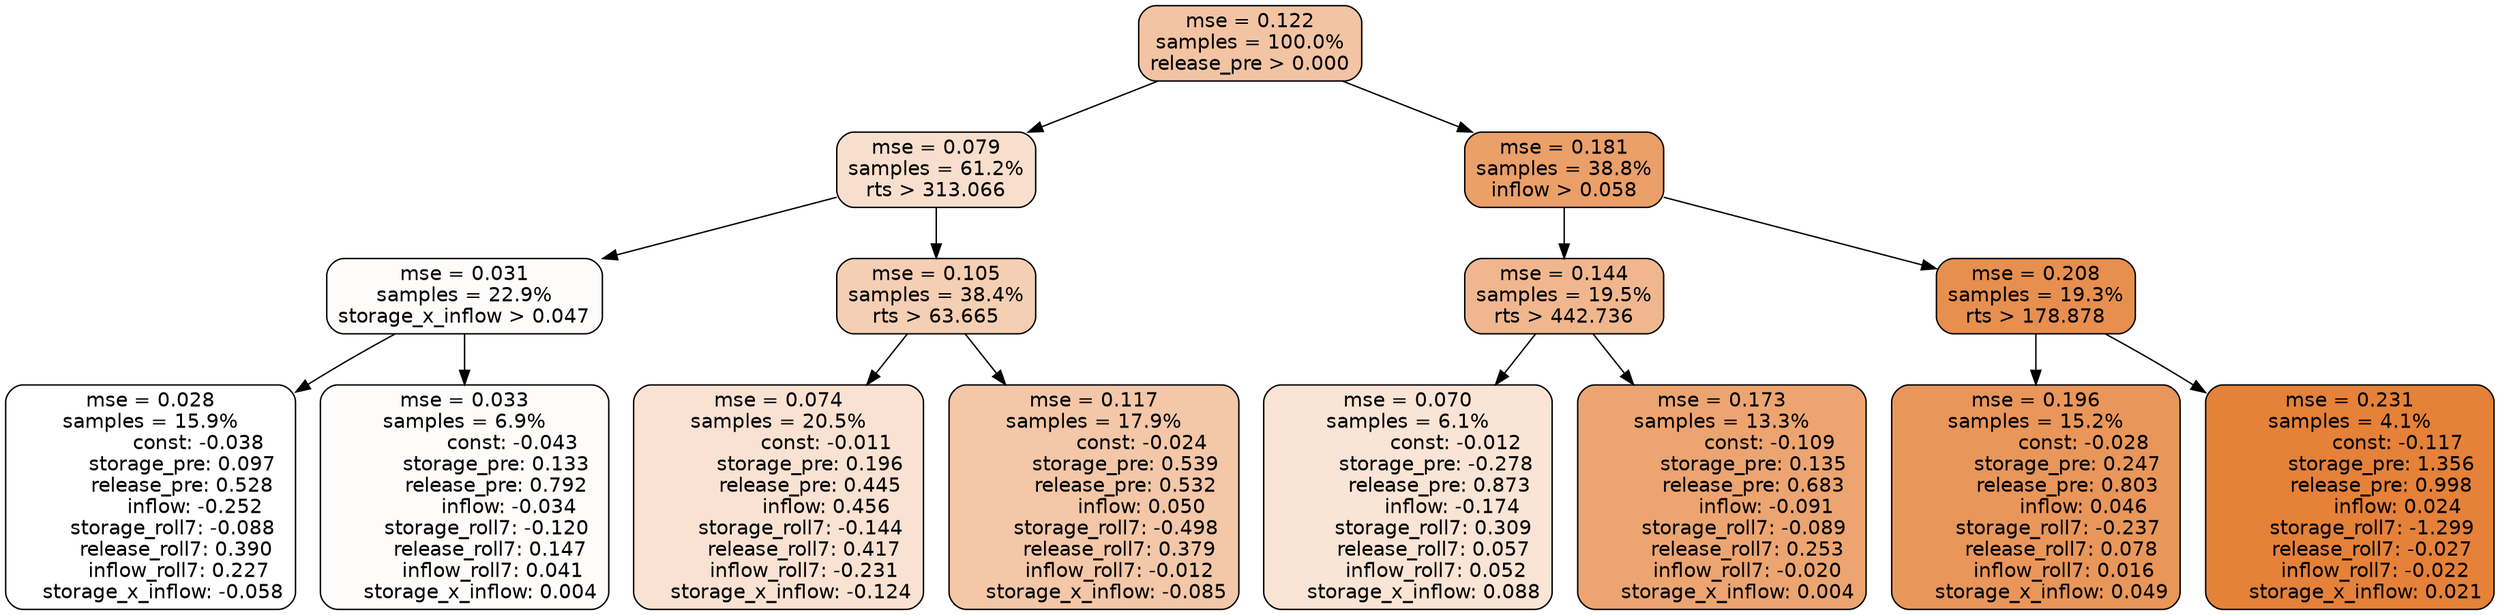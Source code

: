 digraph tree {
node [shape=rectangle, style="filled, rounded", color="black", fontname=helvetica] ;
edge [fontname=helvetica] ;
	"0" [label="mse = 0.122
samples = 100.0%
release_pre > 0.000", fillcolor="#f2c4a3"]
	"1" [label="mse = 0.079
samples = 61.2%
rts > 313.066", fillcolor="#f8dfcd"]
	"8" [label="mse = 0.181
samples = 38.8%
inflow > 0.058", fillcolor="#eb9f69"]
	"5" [label="mse = 0.031
samples = 22.9%
storage_x_inflow > 0.047", fillcolor="#fefcfb"]
	"2" [label="mse = 0.105
samples = 38.4%
rts > 63.665", fillcolor="#f5cfb3"]
	"9" [label="mse = 0.144
samples = 19.5%
rts > 442.736", fillcolor="#f0b78e"]
	"12" [label="mse = 0.208
samples = 19.3%
rts > 178.878", fillcolor="#e78f4f"]
	"6" [label="mse = 0.028
samples = 15.9%
               const: -0.038
          storage_pre: 0.097
          release_pre: 0.528
              inflow: -0.252
       storage_roll7: -0.088
        release_roll7: 0.390
         inflow_roll7: 0.227
    storage_x_inflow: -0.058", fillcolor="#ffffff"]
	"7" [label="mse = 0.033
samples = 6.9%
               const: -0.043
          storage_pre: 0.133
          release_pre: 0.792
              inflow: -0.034
       storage_roll7: -0.120
        release_roll7: 0.147
         inflow_roll7: 0.041
     storage_x_inflow: 0.004", fillcolor="#fefcfa"]
	"3" [label="mse = 0.074
samples = 20.5%
               const: -0.011
          storage_pre: 0.196
          release_pre: 0.445
               inflow: 0.456
       storage_roll7: -0.144
        release_roll7: 0.417
        inflow_roll7: -0.231
    storage_x_inflow: -0.124", fillcolor="#f9e2d2"]
	"4" [label="mse = 0.117
samples = 17.9%
               const: -0.024
          storage_pre: 0.539
          release_pre: 0.532
               inflow: 0.050
       storage_roll7: -0.498
        release_roll7: 0.379
        inflow_roll7: -0.012
    storage_x_inflow: -0.085", fillcolor="#f3c7a7"]
	"11" [label="mse = 0.070
samples = 6.1%
               const: -0.012
         storage_pre: -0.278
          release_pre: 0.873
              inflow: -0.174
        storage_roll7: 0.309
        release_roll7: 0.057
         inflow_roll7: 0.052
     storage_x_inflow: 0.088", fillcolor="#f9e4d5"]
	"10" [label="mse = 0.173
samples = 13.3%
               const: -0.109
          storage_pre: 0.135
          release_pre: 0.683
              inflow: -0.091
       storage_roll7: -0.089
        release_roll7: 0.253
        inflow_roll7: -0.020
     storage_x_inflow: 0.004", fillcolor="#eca571"]
	"13" [label="mse = 0.196
samples = 15.2%
               const: -0.028
          storage_pre: 0.247
          release_pre: 0.803
               inflow: 0.046
       storage_roll7: -0.237
        release_roll7: 0.078
         inflow_roll7: 0.016
     storage_x_inflow: 0.049", fillcolor="#e9965a"]
	"14" [label="mse = 0.231
samples = 4.1%
               const: -0.117
          storage_pre: 1.356
          release_pre: 0.998
               inflow: 0.024
       storage_roll7: -1.299
       release_roll7: -0.027
        inflow_roll7: -0.022
     storage_x_inflow: 0.021", fillcolor="#e58139"]

	"0" -> "1"
	"0" -> "8"
	"1" -> "2"
	"1" -> "5"
	"8" -> "9"
	"8" -> "12"
	"5" -> "6"
	"5" -> "7"
	"2" -> "3"
	"2" -> "4"
	"9" -> "10"
	"9" -> "11"
	"12" -> "13"
	"12" -> "14"
}